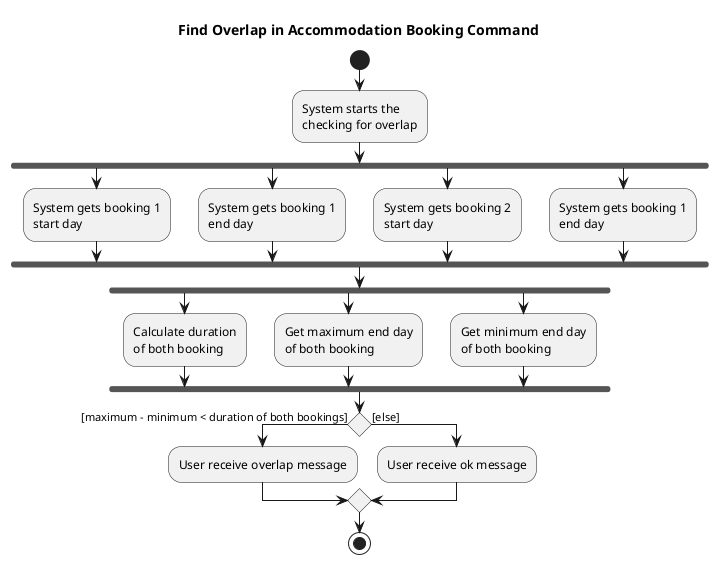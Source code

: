 @startuml
title Find Overlap in Accommodation Booking Command

start

:System starts the
checking for overlap;

fork
    :System gets booking 1
    start day;
fork again
    :System gets booking 1
    end day;
fork again
    :System gets booking 2
    start day;
fork again
    :System gets booking 1
    end day;
end fork

fork
    :Calculate duration
    of both booking;
fork again
    :Get maximum end day
    of both booking;
fork again
    :Get minimum end day
    of both booking;
end fork

if () then ([maximum - minimum < duration of both bookings])

    :User receive overlap message;

else ([else])

    :User receive ok message;

endif

stop

@enduml
